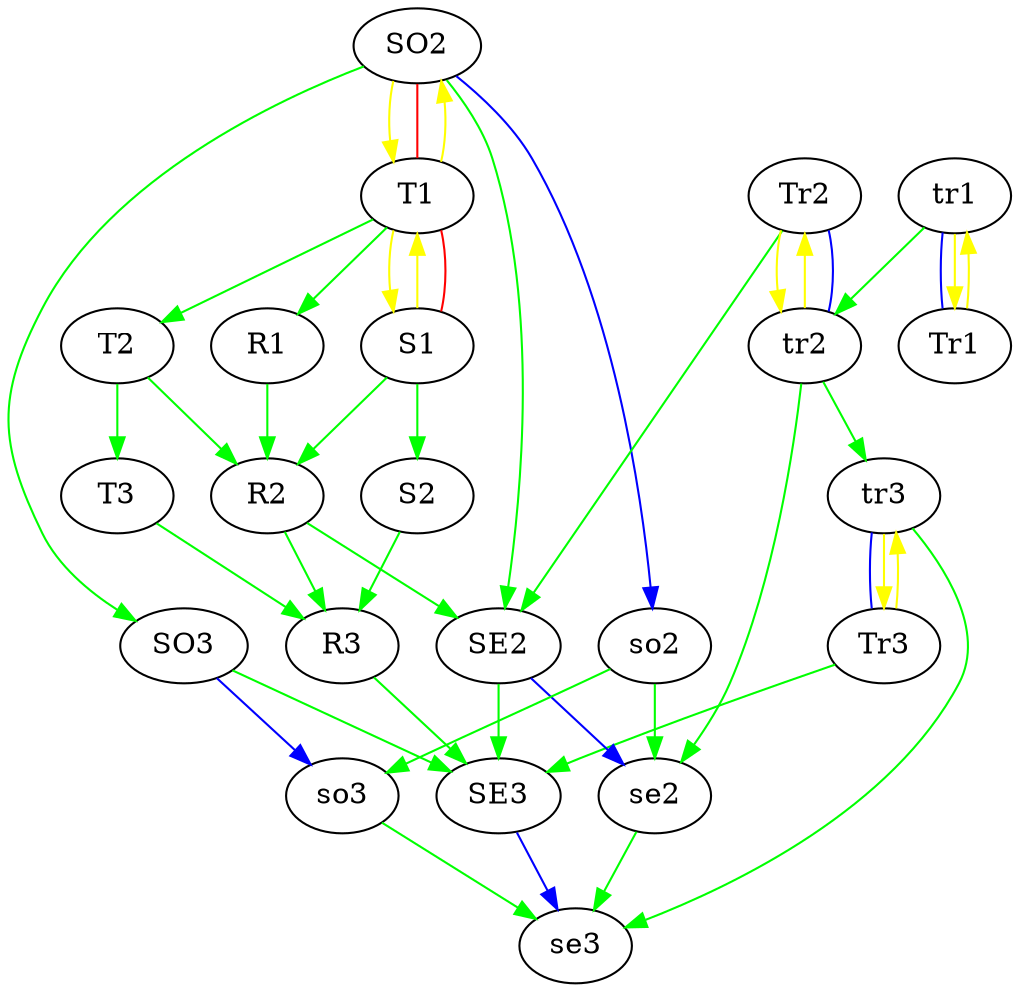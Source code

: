 digraph manifolds {
SO3 [rank=3];
SO2 [rank=1];
R1 [rank=1];
R2 [rank=2];
R3 [rank=3];
T1 [rank=1];
T2 [rank=2];
T3 [rank=3];
Tr1 [rank=1];
Tr2 [rank=2];
Tr3 [rank=3];
SE2 [rank=3];
SE3 [rank=6];
S1 [rank=1];
S2 [rank=2];
se2 [rank=3];
se3 [rank=6];
so2 [rank=1];
so3 [rank=3];
tr1 [rank=1];
tr2 [rank=2];
tr3 [rank=3];
SO3 -> so3  [color=blue];
SO3 -> SE3  [color=green];
SO2 -> SO3  [color=green];
SO2 -> SE2  [color=green];
SO2 -> T1  [color=yellow];
SO2 -> so2  [color=blue];
SO2 -> T1  [color=red, undirected=True, dir=none];
R1 -> R2  [color=green];
R2 -> R3  [color=green];
R2 -> SE2  [color=green];
R3 -> SE3  [color=green];
T1 -> R1  [color=green];
T1 -> SO2  [color=yellow];
T1 -> S1  [color=yellow];
T1 -> T2  [color=green];
T2 -> R2  [color=green];
T2 -> T3  [color=green];
T3 -> R3  [color=green];
Tr1 -> tr1  [color=yellow];
Tr2 -> SE2  [color=green];
Tr2 -> tr2  [color=yellow];
Tr3 -> SE3  [color=green];
Tr3 -> tr3  [color=yellow];
SE2 -> se2  [color=blue];
SE2 -> SE3  [color=green];
SE3 -> se3  [color=blue];
S1 -> R2  [color=green];
S1 -> T1  [color=yellow];
S1 -> S2  [color=green];
S1 -> T1  [color=red, undirected=True, dir=none];
S2 -> R3  [color=green];
se2 -> se3  [color=green];
so2 -> so3  [color=green];
so2 -> se2  [color=green];
so3 -> se3  [color=green];
tr1 -> Tr1  [color=yellow];
tr1 -> tr2  [color=green];
tr1 -> Tr1  [color=blue, undirected=True, dir=none];
tr2 -> se2  [color=green];
tr2 -> Tr2  [color=yellow];
tr2 -> tr3  [color=green];
tr2 -> Tr2  [color=blue, undirected=True, dir=none];
tr3 -> se3  [color=green];
tr3 -> Tr3  [color=yellow];
tr3 -> Tr3  [color=blue, undirected=True, dir=none];
}
